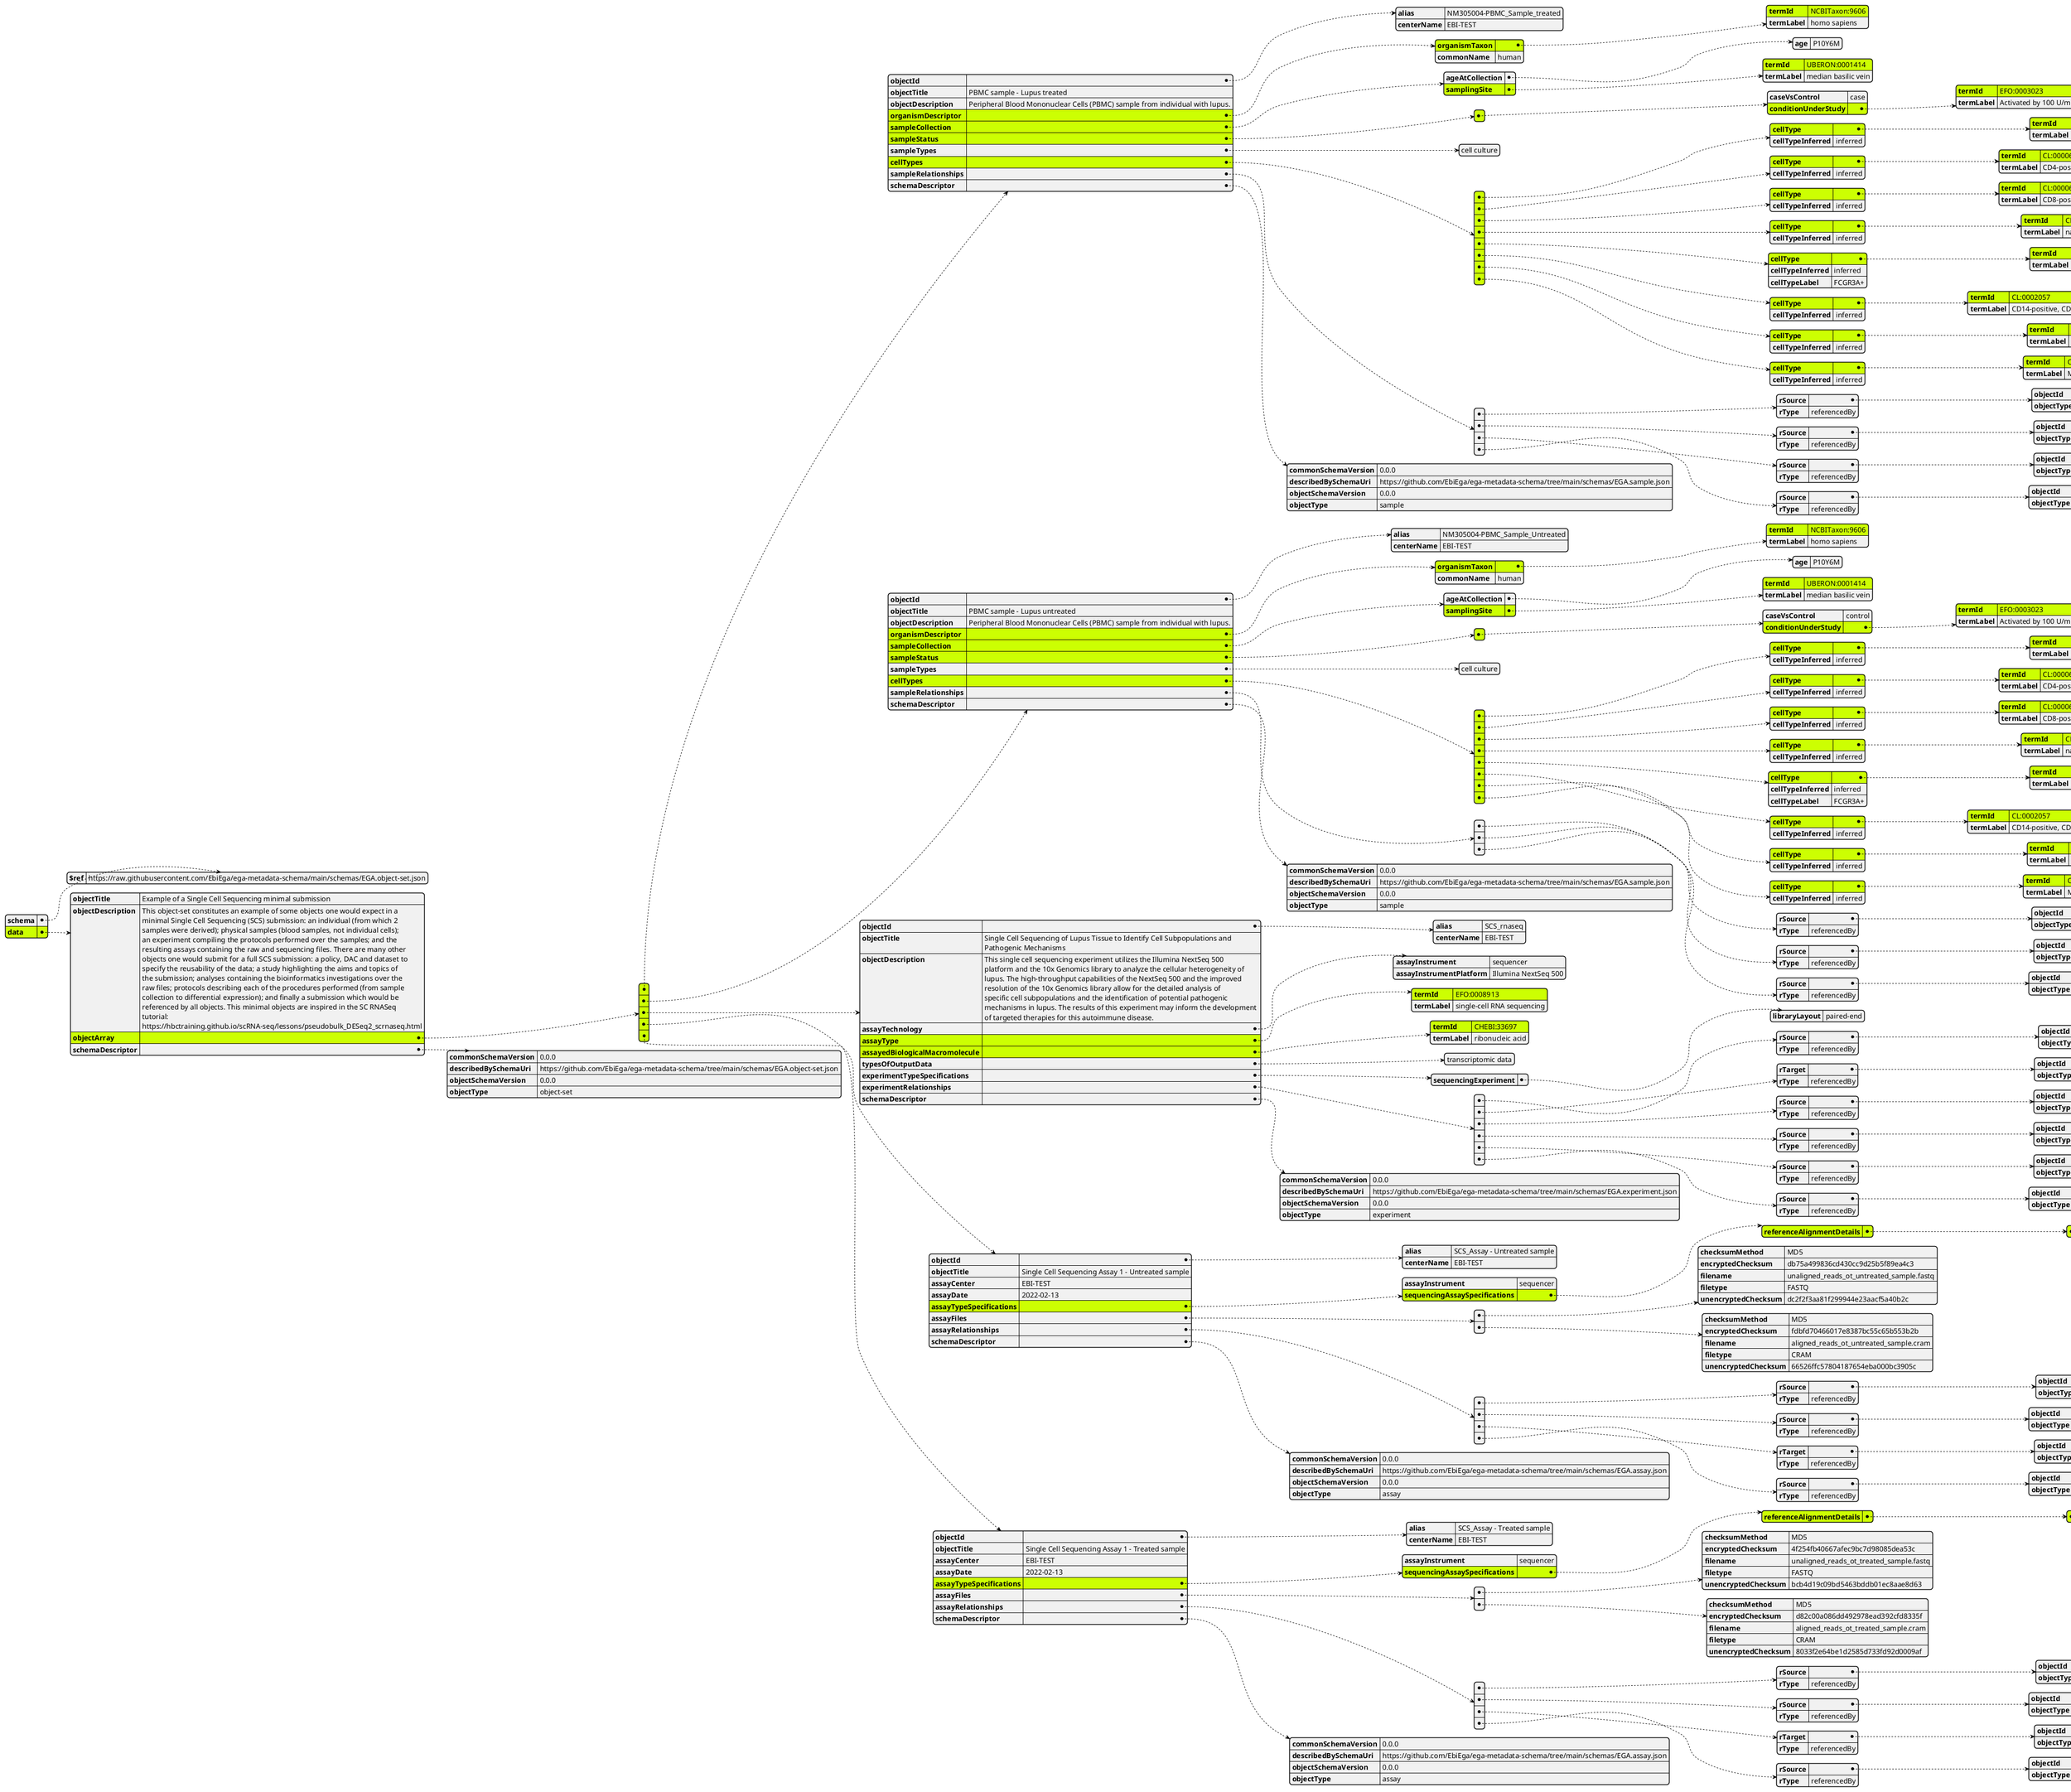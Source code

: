 @startjson
#highlight "data" / "objectArray" / "0" / "organismDescriptor" / "organismTaxon" / "termId"
#highlight "data" / "objectArray" / "0" / "sampleCollection" / "samplingSite" / "termId"
#highlight "data" / "objectArray" / "0" / "sampleStatus" / "0" / "conditionUnderStudy" / "termId"
#highlight "data" / "objectArray" / "0" / "cellTypes" / "0" / "cellType" / "termId"
#highlight "data" / "objectArray" / "0" / "cellTypes" / "1" / "cellType" / "termId"
#highlight "data" / "objectArray" / "0" / "cellTypes" / "2" / "cellType" / "termId"
#highlight "data" / "objectArray" / "0" / "cellTypes" / "3" / "cellType" / "termId"
#highlight "data" / "objectArray" / "0" / "cellTypes" / "4" / "cellType" / "termId"
#highlight "data" / "objectArray" / "0" / "cellTypes" / "5" / "cellType" / "termId"
#highlight "data" / "objectArray" / "0" / "cellTypes" / "6" / "cellType" / "termId"
#highlight "data" / "objectArray" / "0" / "cellTypes" / "7" / "cellType" / "termId"
#highlight "data" / "objectArray" / "1" / "organismDescriptor" / "organismTaxon" / "termId"
#highlight "data" / "objectArray" / "1" / "sampleCollection" / "samplingSite" / "termId"
#highlight "data" / "objectArray" / "1" / "sampleStatus" / "0" / "conditionUnderStudy" / "termId"
#highlight "data" / "objectArray" / "1" / "cellTypes" / "0" / "cellType" / "termId"
#highlight "data" / "objectArray" / "1" / "cellTypes" / "1" / "cellType" / "termId"
#highlight "data" / "objectArray" / "1" / "cellTypes" / "2" / "cellType" / "termId"
#highlight "data" / "objectArray" / "1" / "cellTypes" / "3" / "cellType" / "termId"
#highlight "data" / "objectArray" / "1" / "cellTypes" / "4" / "cellType" / "termId"
#highlight "data" / "objectArray" / "1" / "cellTypes" / "5" / "cellType" / "termId"
#highlight "data" / "objectArray" / "1" / "cellTypes" / "6" / "cellType" / "termId"
#highlight "data" / "objectArray" / "1" / "cellTypes" / "7" / "cellType" / "termId"
#highlight "data" / "objectArray" / "2" / "assayType" / "termId"
#highlight "data" / "objectArray" / "2" / "assayedBiologicalMacromolecule" / "termId"
#highlight "data" / "objectArray" / "3" / "assayTypeSpecifications" / "sequencingAssaySpecifications" / "referenceAlignmentDetails" / "0" / "ncbiAssembly" / "termId"
#highlight "data" / "objectArray" / "4" / "assayTypeSpecifications" / "sequencingAssaySpecifications" / "referenceAlignmentDetails" / "0" / "ncbiAssembly" / "termId"
#highlight "data"
#highlight "data" / "objectArray"
#highlight "data" / "objectArray" / "0"
#highlight "data" / "objectArray" / "0" / "organismDescriptor"
#highlight "data" / "objectArray" / "0" / "organismDescriptor" / "organismTaxon"
#highlight "data" / "objectArray" / "0" / "sampleCollection"
#highlight "data" / "objectArray" / "0" / "sampleCollection" / "samplingSite"
#highlight "data" / "objectArray" / "0" / "sampleStatus"
#highlight "data" / "objectArray" / "0" / "sampleStatus" / "0"
#highlight "data" / "objectArray" / "0" / "sampleStatus" / "0" / "conditionUnderStudy"
#highlight "data" / "objectArray" / "0" / "cellTypes"
#highlight "data" / "objectArray" / "0" / "cellTypes" / "0"
#highlight "data" / "objectArray" / "0" / "cellTypes" / "0" / "cellType"
#highlight "data" / "objectArray" / "0" / "cellTypes" / "1"
#highlight "data" / "objectArray" / "0" / "cellTypes" / "1" / "cellType"
#highlight "data" / "objectArray" / "0" / "cellTypes" / "2"
#highlight "data" / "objectArray" / "0" / "cellTypes" / "2" / "cellType"
#highlight "data" / "objectArray" / "0" / "cellTypes" / "3"
#highlight "data" / "objectArray" / "0" / "cellTypes" / "3" / "cellType"
#highlight "data" / "objectArray" / "0" / "cellTypes" / "4"
#highlight "data" / "objectArray" / "0" / "cellTypes" / "4" / "cellType"
#highlight "data" / "objectArray" / "0" / "cellTypes" / "5"
#highlight "data" / "objectArray" / "0" / "cellTypes" / "5" / "cellType"
#highlight "data" / "objectArray" / "0" / "cellTypes" / "6"
#highlight "data" / "objectArray" / "0" / "cellTypes" / "6" / "cellType"
#highlight "data" / "objectArray" / "0" / "cellTypes" / "7"
#highlight "data" / "objectArray" / "0" / "cellTypes" / "7" / "cellType"
#highlight "data" / "objectArray" / "1"
#highlight "data" / "objectArray" / "1" / "organismDescriptor"
#highlight "data" / "objectArray" / "1" / "organismDescriptor" / "organismTaxon"
#highlight "data" / "objectArray" / "1" / "sampleCollection"
#highlight "data" / "objectArray" / "1" / "sampleCollection" / "samplingSite"
#highlight "data" / "objectArray" / "1" / "sampleStatus"
#highlight "data" / "objectArray" / "1" / "sampleStatus" / "0"
#highlight "data" / "objectArray" / "1" / "sampleStatus" / "0" / "conditionUnderStudy"
#highlight "data" / "objectArray" / "1" / "cellTypes"
#highlight "data" / "objectArray" / "1" / "cellTypes" / "0"
#highlight "data" / "objectArray" / "1" / "cellTypes" / "0" / "cellType"
#highlight "data" / "objectArray" / "1" / "cellTypes" / "1"
#highlight "data" / "objectArray" / "1" / "cellTypes" / "1" / "cellType"
#highlight "data" / "objectArray" / "1" / "cellTypes" / "2"
#highlight "data" / "objectArray" / "1" / "cellTypes" / "2" / "cellType"
#highlight "data" / "objectArray" / "1" / "cellTypes" / "3"
#highlight "data" / "objectArray" / "1" / "cellTypes" / "3" / "cellType"
#highlight "data" / "objectArray" / "1" / "cellTypes" / "4"
#highlight "data" / "objectArray" / "1" / "cellTypes" / "4" / "cellType"
#highlight "data" / "objectArray" / "1" / "cellTypes" / "5"
#highlight "data" / "objectArray" / "1" / "cellTypes" / "5" / "cellType"
#highlight "data" / "objectArray" / "1" / "cellTypes" / "6"
#highlight "data" / "objectArray" / "1" / "cellTypes" / "6" / "cellType"
#highlight "data" / "objectArray" / "1" / "cellTypes" / "7"
#highlight "data" / "objectArray" / "1" / "cellTypes" / "7" / "cellType"
#highlight "data" / "objectArray" / "2"
#highlight "data" / "objectArray" / "2" / "assayType"
#highlight "data" / "objectArray" / "2" / "assayedBiologicalMacromolecule"
#highlight "data" / "objectArray" / "3"
#highlight "data" / "objectArray" / "3" / "assayTypeSpecifications"
#highlight "data" / "objectArray" / "3" / "assayTypeSpecifications" / "sequencingAssaySpecifications"
#highlight "data" / "objectArray" / "3" / "assayTypeSpecifications" / "sequencingAssaySpecifications" / "referenceAlignmentDetails"
#highlight "data" / "objectArray" / "3" / "assayTypeSpecifications" / "sequencingAssaySpecifications" / "referenceAlignmentDetails" / "0"
#highlight "data" / "objectArray" / "3" / "assayTypeSpecifications" / "sequencingAssaySpecifications" / "referenceAlignmentDetails" / "0" / "ncbiAssembly"
#highlight "data" / "objectArray" / "4"
#highlight "data" / "objectArray" / "4" / "assayTypeSpecifications"
#highlight "data" / "objectArray" / "4" / "assayTypeSpecifications" / "sequencingAssaySpecifications"
#highlight "data" / "objectArray" / "4" / "assayTypeSpecifications" / "sequencingAssaySpecifications" / "referenceAlignmentDetails"
#highlight "data" / "objectArray" / "4" / "assayTypeSpecifications" / "sequencingAssaySpecifications" / "referenceAlignmentDetails" / "0"
#highlight "data" / "objectArray" / "4" / "assayTypeSpecifications" / "sequencingAssaySpecifications" / "referenceAlignmentDetails" / "0" / "ncbiAssembly"

{
    "schema": {
        "$ref": "https://raw.githubusercontent.com/EbiEga/ega-metadata-schema/main/schemas/EGA.object-set.json"
    },
    "data": {
        "objectTitle": "Example of a Single Cell Sequencing minimal submission",
        "objectDescription": "This object-set constitutes an example of some objects one would expect in a \\nminimal Single Cell Sequencing (SCS) submission: an individual (from which 2 \\nsamples were derived); physical samples (blood samples, not individual cells); \\nan experiment compiling the protocols performed over the samples; and the \\nresulting assays containing the raw and sequencing files. There are many other \\nobjects one would submit for a full SCS submission: a policy, DAC and dataset to \\nspecify the reusability of the data; a study highlighting the aims and topics of \\nthe submission; analyses containing the bioinformatics investigations over the \\nraw files; protocols describing each of the procedures performed (from sample \\ncollection to differential expression); and finally a submission which would be \\nreferenced by all objects. This minimal objects are inspired in the SC RNASeq \\ntutorial: \\nhttps://hbctraining.github.io/scRNA-seq/lessons/pseudobulk_DESeq2_scrnaseq.html",
        "objectArray": [
            {
                "objectId": {
                    "alias": "NM305004-PBMC_Sample_treated",
                    "centerName": "EBI-TEST"
                },
                "objectTitle": "PBMC sample - Lupus treated",
                "objectDescription": "Peripheral Blood Mononuclear Cells (PBMC) sample from individual with lupus.",
                "organismDescriptor": {
                    "organismTaxon": {
                        "termId": "NCBITaxon:9606",
                        "termLabel": "homo sapiens"
                    },
                    "commonName": "human"
                },
                "sampleCollection": {
                    "ageAtCollection": {
                        "age": "P10Y6M"
                    },
                    "samplingSite": {
                        "termId": "UBERON:0001414",
                        "termLabel": "median basilic vein"
                    }
                },
                "sampleStatus": [
                    {
                        "caseVsControl": "case",
                        "conditionUnderStudy": {
                            "termId": "EFO:0003023",
                            "termLabel": "Activated by 100 U/mL of recombinant IFN-\u03b2 for 6 hours"
                        }
                    }
                ],
                "sampleTypes": [
                    "cell culture"
                ],
                "cellTypes": [
                    {
                        "cellType": {
                            "termId": "CL:0000236",
                            "termLabel": "B cell"
                        },
                        "cellTypeInferred": "inferred"
                    },
                    {
                        "cellType": {
                            "termId": "CL:0000624",
                            "termLabel": "CD4-positive, alpha-beta T cell"
                        },
                        "cellTypeInferred": "inferred"
                    },
                    {
                        "cellType": {
                            "termId": "CL:0000625",
                            "termLabel": "CD8-positive, alpha-beta T cell"
                        },
                        "cellTypeInferred": "inferred"
                    },
                    {
                        "cellType": {
                            "termId": "CL:0000623",
                            "termLabel": "natural killer cell"
                        },
                        "cellTypeInferred": "inferred"
                    },
                    {
                        "cellType": {
                            "termId": "CL:0000576",
                            "termLabel": "Monocyte"
                        },
                        "cellTypeInferred": "inferred",
                        "cellTypeLabel": "FCGR3A+"
                    },
                    {
                        "cellType": {
                            "termId": "CL:0002057",
                            "termLabel": "CD14-positive, CD16-negative classical monocyte"
                        },
                        "cellTypeInferred": "inferred"
                    },
                    {
                        "cellType": {
                            "termId": "CL:0000451",
                            "termLabel": "Dendritic cell"
                        },
                        "cellTypeInferred": "inferred"
                    },
                    {
                        "cellType": {
                            "termId": "CL:0000556",
                            "termLabel": "Megakaryocyte"
                        },
                        "cellTypeInferred": "inferred"
                    }
                ],
                "sampleRelationships": [
                    {
                        "rSource": {
                            "objectId": {
                                "egaAccession": "EGAI00000000001"
                            },
                            "objectType": "individual"
                        },
                        "rType": "referencedBy"
                    },
                    {
                        "rSource": {
                            "objectId": {
                                "alias": "Sample collection protocol",
                                "centerName": "EBI-TEST"
                            },
                            "objectType": "protocol"
                        },
                        "rType": "referencedBy"
                    },
                    {
                        "rSource": {
                            "objectId": {
                                "alias": "IFN-Beta sample treatment",
                                "centerName": "EBI-TEST"
                            },
                            "objectType": "protocol"
                        },
                        "rType": "referencedBy"
                    },
                    {
                        "rSource": {
                            "objectId": {
                                "egaAccession": "EGAB00000000001"
                            },
                            "objectType": "submission"
                        },
                        "rType": "referencedBy"
                    }
                ],
                "schemaDescriptor": {
                    "commonSchemaVersion": "0.0.0",
                    "describedBySchemaUri": "https://github.com/EbiEga/ega-metadata-schema/tree/main/schemas/EGA.sample.json",
                    "objectSchemaVersion": "0.0.0",
                    "objectType": "sample"
                }
            },
            {
                "objectId": {
                    "alias": "NM305004-PBMC_Sample_Untreated",
                    "centerName": "EBI-TEST"
                },
                "objectTitle": "PBMC sample - Lupus untreated",
                "objectDescription": "Peripheral Blood Mononuclear Cells (PBMC) sample from individual with lupus.",
                "organismDescriptor": {
                    "organismTaxon": {
                        "termId": "NCBITaxon:9606",
                        "termLabel": "homo sapiens"
                    },
                    "commonName": "human"
                },
                "sampleCollection": {
                    "ageAtCollection": {
                        "age": "P10Y6M"
                    },
                    "samplingSite": {
                        "termId": "UBERON:0001414",
                        "termLabel": "median basilic vein"
                    }
                },
                "sampleStatus": [
                    {
                        "caseVsControl": "control",
                        "conditionUnderStudy": {
                            "termId": "EFO:0003023",
                            "termLabel": "Activated by 100 U/mL of recombinant IFN-\u03b2 for 6 hours"
                        }
                    }
                ],
                "sampleTypes": [
                    "cell culture"
                ],
                "cellTypes": [
                    {
                        "cellType": {
                            "termId": "CL:0000236",
                            "termLabel": "B cell"
                        },
                        "cellTypeInferred": "inferred"
                    },
                    {
                        "cellType": {
                            "termId": "CL:0000624",
                            "termLabel": "CD4-positive, alpha-beta T cell"
                        },
                        "cellTypeInferred": "inferred"
                    },
                    {
                        "cellType": {
                            "termId": "CL:0000625",
                            "termLabel": "CD8-positive, alpha-beta T cell"
                        },
                        "cellTypeInferred": "inferred"
                    },
                    {
                        "cellType": {
                            "termId": "CL:0000623",
                            "termLabel": "natural killer cell"
                        },
                        "cellTypeInferred": "inferred"
                    },
                    {
                        "cellType": {
                            "termId": "CL:0000576",
                            "termLabel": "Monocyte"
                        },
                        "cellTypeInferred": "inferred",
                        "cellTypeLabel": "FCGR3A+"
                    },
                    {
                        "cellType": {
                            "termId": "CL:0002057",
                            "termLabel": "CD14-positive, CD16-negative classical monocyte"
                        },
                        "cellTypeInferred": "inferred"
                    },
                    {
                        "cellType": {
                            "termId": "CL:0000451",
                            "termLabel": "Dendritic cell"
                        },
                        "cellTypeInferred": "inferred"
                    },
                    {
                        "cellType": {
                            "termId": "CL:0000556",
                            "termLabel": "Megakaryocyte"
                        },
                        "cellTypeInferred": "inferred"
                    }
                ],
                "sampleRelationships": [
                    {
                        "rSource": {
                            "objectId": {
                                "egaAccession": "EGAI00000000001"
                            },
                            "objectType": "individual"
                        },
                        "rType": "referencedBy"
                    },
                    {
                        "rSource": {
                            "objectId": {
                                "alias": "Sample collection protocol",
                                "centerName": "EBI-TEST"
                            },
                            "objectType": "protocol"
                        },
                        "rType": "referencedBy"
                    },
                    {
                        "rSource": {
                            "objectId": {
                                "egaAccession": "EGAB00000000001"
                            },
                            "objectType": "submission"
                        },
                        "rType": "referencedBy"
                    }
                ],
                "schemaDescriptor": {
                    "commonSchemaVersion": "0.0.0",
                    "describedBySchemaUri": "https://github.com/EbiEga/ega-metadata-schema/tree/main/schemas/EGA.sample.json",
                    "objectSchemaVersion": "0.0.0",
                    "objectType": "sample"
                }
            },
            {
                "objectId": {
                    "alias": "SCS_rnaseq",
                    "centerName": "EBI-TEST"
                },
                "objectTitle": "Single Cell Sequencing of Lupus Tissue to Identify Cell Subpopulations and \\nPathogenic Mechanisms",
                "objectDescription": "This single cell sequencing experiment utilizes the Illumina NextSeq 500 \\nplatform and the 10x Genomics library to analyze the cellular heterogeneity of \\nlupus. The high-throughput capabilities of the NextSeq 500 and the improved \\nresolution of the 10x Genomics library allow for the detailed analysis of \\nspecific cell subpopulations and the identification of potential pathogenic \\nmechanisms in lupus. The results of this experiment may inform the development \\nof targeted therapies for this autoimmune disease.",
                "assayTechnology": {
                    "assayInstrument": "sequencer",
                    "assayInstrumentPlatform": "Illumina NextSeq 500"
                },
                "assayType": {
                    "termId": "EFO:0008913",
                    "termLabel": "single-cell RNA sequencing"
                },
                "assayedBiologicalMacromolecule": {
                    "termId": "CHEBI:33697",
                    "termLabel": "ribonucleic acid"
                },
                "typesOfOutputData": [
                    "transcriptomic data"
                ],
                "experimentTypeSpecifications": {
                    "sequencingExperiment": {
                        "libraryLayout": "paired-end"
                    }
                },
                "experimentRelationships": [
                    {
                        "rSource": {
                            "objectId": {
                                "egaAccession": "EGAS00000000001"
                            },
                            "objectType": "study"
                        },
                        "rType": "referencedBy"
                    },
                    {
                        "rTarget": {
                            "objectId": {
                                "egaAccession": "EGAZ00000000001"
                            },
                            "objectType": "analysis"
                        },
                        "rType": "referencedBy"
                    },
                    {
                        "rSource": {
                            "objectId": {
                                "alias": "Library preparation 10X Genomics",
                                "centerName": "EBI-TEST"
                            },
                            "objectType": "protocol"
                        },
                        "rType": "referencedBy"
                    },
                    {
                        "rSource": {
                            "objectId": {
                                "alias": "Sequencing protocol",
                                "centerName": "EBI-TEST"
                            },
                            "objectType": "protocol"
                        },
                        "rType": "referencedBy"
                    },
                    {
                        "rSource": {
                            "objectId": {
                                "alias": "Sample demultiplexing",
                                "centerName": "EBI-TEST"
                            },
                            "objectType": "protocol"
                        },
                        "rType": "referencedBy"
                    },
                    {
                        "rSource": {
                            "objectId": {
                                "egaAccession": "EGAB00000000001"
                            },
                            "objectType": "submission"
                        },
                        "rType": "referencedBy"
                    }
                ],
                "schemaDescriptor": {
                    "commonSchemaVersion": "0.0.0",
                    "describedBySchemaUri": "https://github.com/EbiEga/ega-metadata-schema/tree/main/schemas/EGA.experiment.json",
                    "objectSchemaVersion": "0.0.0",
                    "objectType": "experiment"
                }
            },
            {
                "objectId": {
                    "alias": "SCS_Assay - Untreated sample",
                    "centerName": "EBI-TEST"
                },
                "objectTitle": "Single Cell Sequencing Assay 1 - Untreated sample",
                "assayCenter": "EBI-TEST",
                "assayDate": "2022-02-13",
                "assayTypeSpecifications": {
                    "assayInstrument": "sequencer",
                    "sequencingAssaySpecifications": {
                        "referenceAlignmentDetails": [
                            {
                                "ncbiAssembly": {
                                    "termId": "assembly:GCF_000001405.26",
                                    "termLabel": "GRCh38.p14"
                                }
                            }
                        ]
                    }
                },
                "assayFiles": [
                    {
                        "checksumMethod": "MD5",
                        "encryptedChecksum": "db75a499836cd430cc9d25b5f89ea4c3",
                        "filename": "unaligned_reads_ot_untreated_sample.fastq",
                        "filetype": "FASTQ",
                        "unencryptedChecksum": "dc2f2f3aa81f299944e23aacf5a40b2c"
                    },
                    {
                        "checksumMethod": "MD5",
                        "encryptedChecksum": "fdbfd70466017e8387bc55c65b553b2b",
                        "filename": "aligned_reads_ot_untreated_sample.cram",
                        "filetype": "CRAM",
                        "unencryptedChecksum": "66526ffc57804187654eba000bc3905c"
                    }
                ],
                "assayRelationships": [
                    {
                        "rSource": {
                            "objectId": {
                                "alias": "NM305004-PBMC_Sample_Untreated",
                                "centerName": "EBI-TEST"
                            },
                            "objectType": "sample"
                        },
                        "rType": "referencedBy"
                    },
                    {
                        "rSource": {
                            "objectId": {
                                "egaAccession": "EGAX00000000001"
                            },
                            "objectType": "experiment"
                        },
                        "rType": "referencedBy"
                    },
                    {
                        "rTarget": {
                            "objectId": {
                                "egaAccession": "EGAZ00000000001"
                            },
                            "objectType": "analysis"
                        },
                        "rType": "referencedBy"
                    },
                    {
                        "rSource": {
                            "objectId": {
                                "egaAccession": "EGAB00000000001"
                            },
                            "objectType": "submission"
                        },
                        "rType": "referencedBy"
                    }
                ],
                "schemaDescriptor": {
                    "commonSchemaVersion": "0.0.0",
                    "describedBySchemaUri": "https://github.com/EbiEga/ega-metadata-schema/tree/main/schemas/EGA.assay.json",
                    "objectSchemaVersion": "0.0.0",
                    "objectType": "assay"
                }
            },
            {
                "objectId": {
                    "alias": "SCS_Assay - Treated sample",
                    "centerName": "EBI-TEST"
                },
                "objectTitle": "Single Cell Sequencing Assay 1 - Treated sample",
                "assayCenter": "EBI-TEST",
                "assayDate": "2022-02-13",
                "assayTypeSpecifications": {
                    "assayInstrument": "sequencer",
                    "sequencingAssaySpecifications": {
                        "referenceAlignmentDetails": [
                            {
                                "ncbiAssembly": {
                                    "termId": "assembly:GCF_000001405.26",
                                    "termLabel": "GRCh38.p14"
                                }
                            }
                        ]
                    }
                },
                "assayFiles": [
                    {
                        "checksumMethod": "MD5",
                        "encryptedChecksum": "4f254fb40667afec9bc7d98085dea53c",
                        "filename": "unaligned_reads_ot_treated_sample.fastq",
                        "filetype": "FASTQ",
                        "unencryptedChecksum": "bcb4d19c09bd5463bddb01ec8aae8d63"
                    },
                    {
                        "checksumMethod": "MD5",
                        "encryptedChecksum": "d82c00a086dd492978ead392cfd8335f",
                        "filename": "aligned_reads_ot_treated_sample.cram",
                        "filetype": "CRAM",
                        "unencryptedChecksum": "8033f2e64be1d2585d733fd92d0009af"
                    }
                ],
                "assayRelationships": [
                    {
                        "rSource": {
                            "objectId": {
                                "alias": "NM305004-PBMC_Sample_treated",
                                "centerName": "EBI-TEST"
                            },
                            "objectType": "sample"
                        },
                        "rType": "referencedBy"
                    },
                    {
                        "rSource": {
                            "objectId": {
                                "egaAccession": "EGAX00000000001"
                            },
                            "objectType": "experiment"
                        },
                        "rType": "referencedBy"
                    },
                    {
                        "rTarget": {
                            "objectId": {
                                "egaAccession": "EGAZ00000000001"
                            },
                            "objectType": "analysis"
                        },
                        "rType": "referencedBy"
                    },
                    {
                        "rSource": {
                            "objectId": {
                                "egaAccession": "EGAB00000000001"
                            },
                            "objectType": "submission"
                        },
                        "rType": "referencedBy"
                    }
                ],
                "schemaDescriptor": {
                    "commonSchemaVersion": "0.0.0",
                    "describedBySchemaUri": "https://github.com/EbiEga/ega-metadata-schema/tree/main/schemas/EGA.assay.json",
                    "objectSchemaVersion": "0.0.0",
                    "objectType": "assay"
                }
            }
        ],
        "schemaDescriptor": {
            "commonSchemaVersion": "0.0.0",
            "describedBySchemaUri": "https://github.com/EbiEga/ega-metadata-schema/tree/main/schemas/EGA.object-set.json",
            "objectSchemaVersion": "0.0.0",
            "objectType": "object-set"
        }
    }
}
@endjson